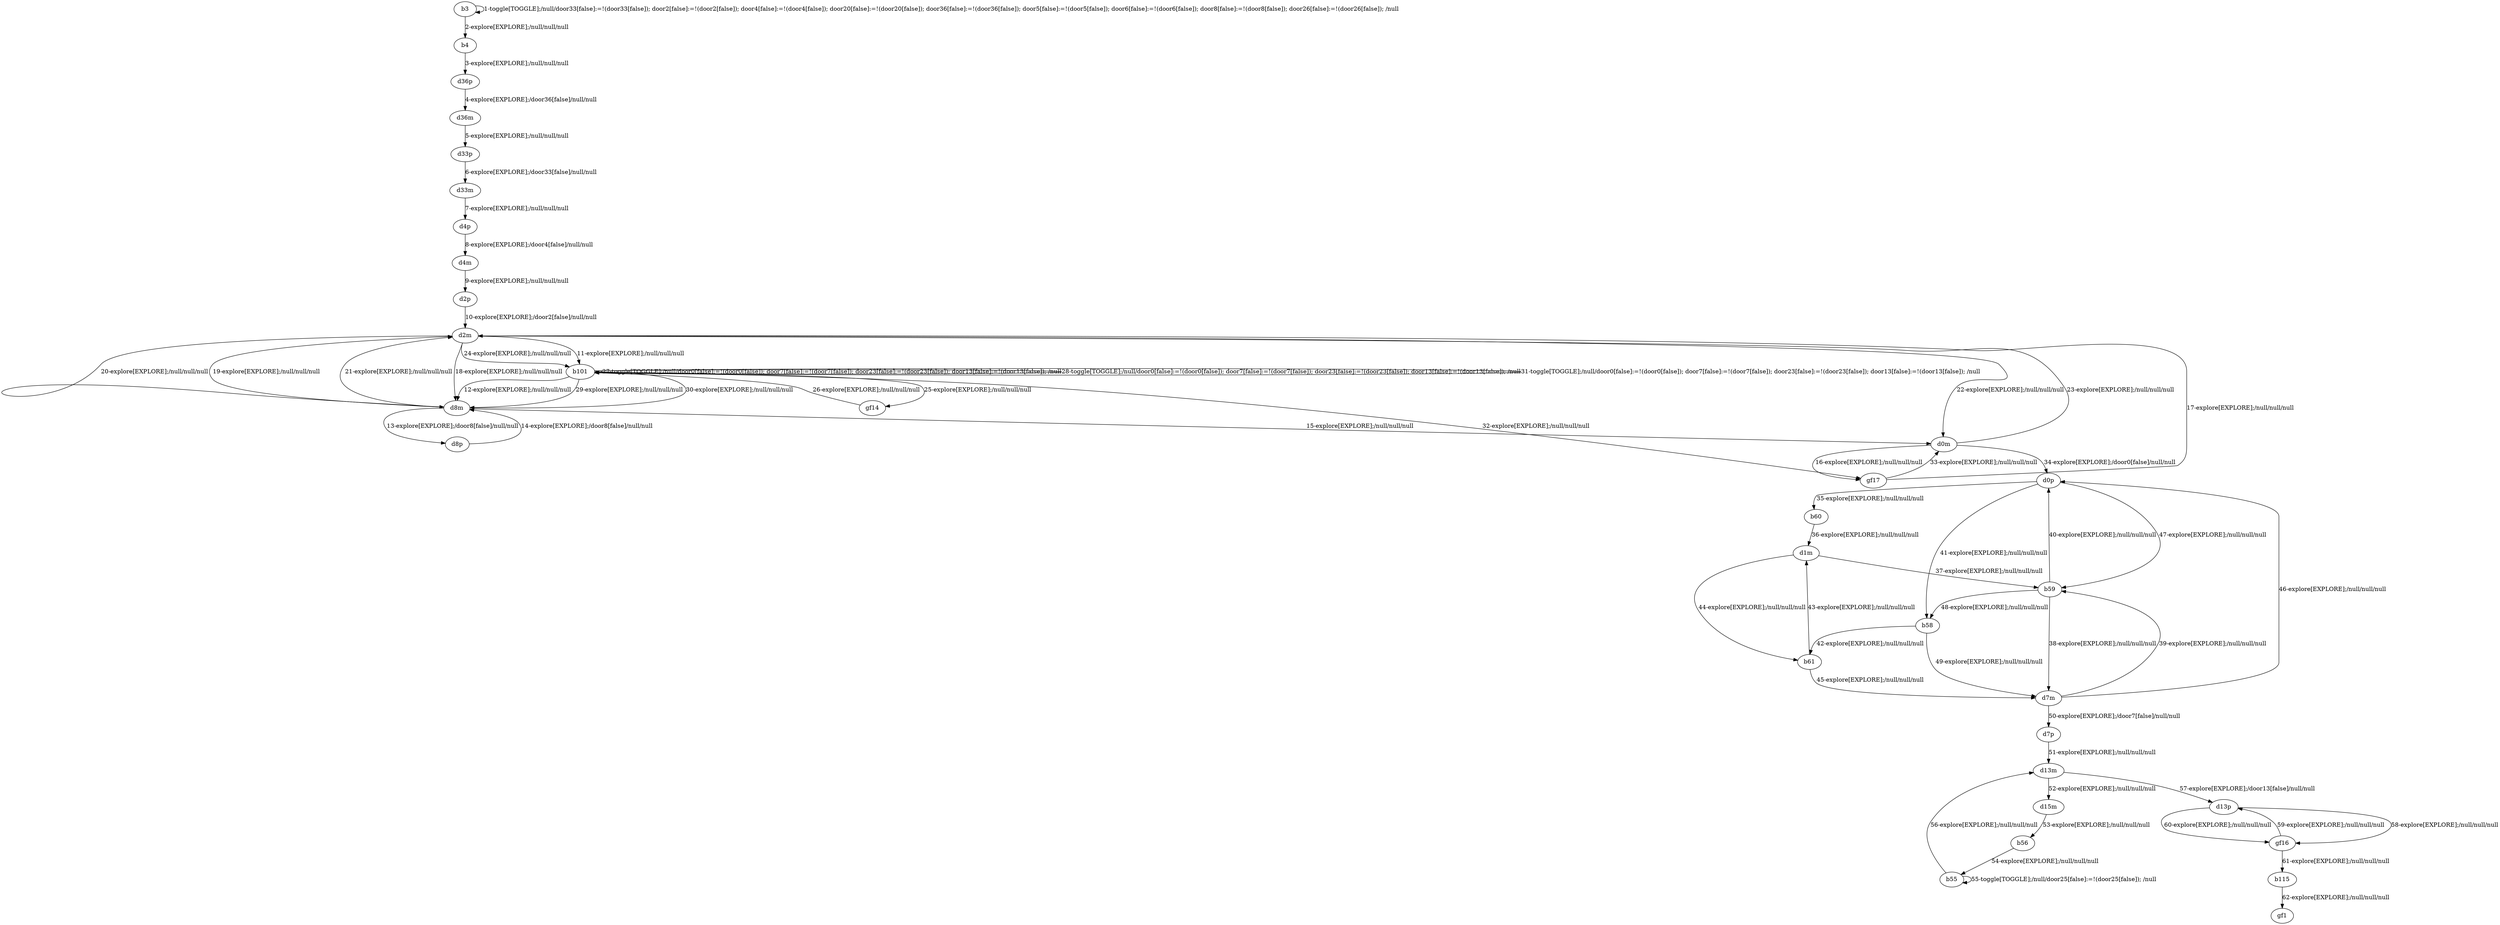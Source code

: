 # Total number of goals covered by this test: 2
# gf16 --> b115
# b115 --> gf1

digraph g {
"b3" -> "b3" [label = "1-toggle[TOGGLE];/null/door33[false]:=!(door33[false]); door2[false]:=!(door2[false]); door4[false]:=!(door4[false]); door20[false]:=!(door20[false]); door36[false]:=!(door36[false]); door5[false]:=!(door5[false]); door6[false]:=!(door6[false]); door8[false]:=!(door8[false]); door26[false]:=!(door26[false]); /null"];
"b3" -> "b4" [label = "2-explore[EXPLORE];/null/null/null"];
"b4" -> "d36p" [label = "3-explore[EXPLORE];/null/null/null"];
"d36p" -> "d36m" [label = "4-explore[EXPLORE];/door36[false]/null/null"];
"d36m" -> "d33p" [label = "5-explore[EXPLORE];/null/null/null"];
"d33p" -> "d33m" [label = "6-explore[EXPLORE];/door33[false]/null/null"];
"d33m" -> "d4p" [label = "7-explore[EXPLORE];/null/null/null"];
"d4p" -> "d4m" [label = "8-explore[EXPLORE];/door4[false]/null/null"];
"d4m" -> "d2p" [label = "9-explore[EXPLORE];/null/null/null"];
"d2p" -> "d2m" [label = "10-explore[EXPLORE];/door2[false]/null/null"];
"d2m" -> "b101" [label = "11-explore[EXPLORE];/null/null/null"];
"b101" -> "d8m" [label = "12-explore[EXPLORE];/null/null/null"];
"d8m" -> "d8p" [label = "13-explore[EXPLORE];/door8[false]/null/null"];
"d8p" -> "d8m" [label = "14-explore[EXPLORE];/door8[false]/null/null"];
"d8m" -> "d0m" [label = "15-explore[EXPLORE];/null/null/null"];
"d0m" -> "gf17" [label = "16-explore[EXPLORE];/null/null/null"];
"gf17" -> "d2m" [label = "17-explore[EXPLORE];/null/null/null"];
"d2m" -> "d8m" [label = "18-explore[EXPLORE];/null/null/null"];
"d8m" -> "d2m" [label = "19-explore[EXPLORE];/null/null/null"];
"d2m" -> "d8m" [label = "20-explore[EXPLORE];/null/null/null"];
"d8m" -> "d2m" [label = "21-explore[EXPLORE];/null/null/null"];
"d2m" -> "d0m" [label = "22-explore[EXPLORE];/null/null/null"];
"d0m" -> "d2m" [label = "23-explore[EXPLORE];/null/null/null"];
"d2m" -> "b101" [label = "24-explore[EXPLORE];/null/null/null"];
"b101" -> "gf14" [label = "25-explore[EXPLORE];/null/null/null"];
"gf14" -> "b101" [label = "26-explore[EXPLORE];/null/null/null"];
"b101" -> "b101" [label = "27-toggle[TOGGLE];/null/door0[false]:=!(door0[false]); door7[false]:=!(door7[false]); door23[false]:=!(door23[false]); door13[false]:=!(door13[false]); /null"];
"b101" -> "b101" [label = "28-toggle[TOGGLE];/null/door0[false]:=!(door0[false]); door7[false]:=!(door7[false]); door23[false]:=!(door23[false]); door13[false]:=!(door13[false]); /null"];
"b101" -> "d8m" [label = "29-explore[EXPLORE];/null/null/null"];
"d8m" -> "b101" [label = "30-explore[EXPLORE];/null/null/null"];
"b101" -> "b101" [label = "31-toggle[TOGGLE];/null/door0[false]:=!(door0[false]); door7[false]:=!(door7[false]); door23[false]:=!(door23[false]); door13[false]:=!(door13[false]); /null"];
"b101" -> "gf17" [label = "32-explore[EXPLORE];/null/null/null"];
"gf17" -> "d0m" [label = "33-explore[EXPLORE];/null/null/null"];
"d0m" -> "d0p" [label = "34-explore[EXPLORE];/door0[false]/null/null"];
"d0p" -> "b60" [label = "35-explore[EXPLORE];/null/null/null"];
"b60" -> "d1m" [label = "36-explore[EXPLORE];/null/null/null"];
"d1m" -> "b59" [label = "37-explore[EXPLORE];/null/null/null"];
"b59" -> "d7m" [label = "38-explore[EXPLORE];/null/null/null"];
"d7m" -> "b59" [label = "39-explore[EXPLORE];/null/null/null"];
"b59" -> "d0p" [label = "40-explore[EXPLORE];/null/null/null"];
"d0p" -> "b58" [label = "41-explore[EXPLORE];/null/null/null"];
"b58" -> "b61" [label = "42-explore[EXPLORE];/null/null/null"];
"b61" -> "d1m" [label = "43-explore[EXPLORE];/null/null/null"];
"d1m" -> "b61" [label = "44-explore[EXPLORE];/null/null/null"];
"b61" -> "d7m" [label = "45-explore[EXPLORE];/null/null/null"];
"d7m" -> "d0p" [label = "46-explore[EXPLORE];/null/null/null"];
"d0p" -> "b59" [label = "47-explore[EXPLORE];/null/null/null"];
"b59" -> "b58" [label = "48-explore[EXPLORE];/null/null/null"];
"b58" -> "d7m" [label = "49-explore[EXPLORE];/null/null/null"];
"d7m" -> "d7p" [label = "50-explore[EXPLORE];/door7[false]/null/null"];
"d7p" -> "d13m" [label = "51-explore[EXPLORE];/null/null/null"];
"d13m" -> "d15m" [label = "52-explore[EXPLORE];/null/null/null"];
"d15m" -> "b56" [label = "53-explore[EXPLORE];/null/null/null"];
"b56" -> "b55" [label = "54-explore[EXPLORE];/null/null/null"];
"b55" -> "b55" [label = "55-toggle[TOGGLE];/null/door25[false]:=!(door25[false]); /null"];
"b55" -> "d13m" [label = "56-explore[EXPLORE];/null/null/null"];
"d13m" -> "d13p" [label = "57-explore[EXPLORE];/door13[false]/null/null"];
"d13p" -> "gf16" [label = "58-explore[EXPLORE];/null/null/null"];
"gf16" -> "d13p" [label = "59-explore[EXPLORE];/null/null/null"];
"d13p" -> "gf16" [label = "60-explore[EXPLORE];/null/null/null"];
"gf16" -> "b115" [label = "61-explore[EXPLORE];/null/null/null"];
"b115" -> "gf1" [label = "62-explore[EXPLORE];/null/null/null"];
}